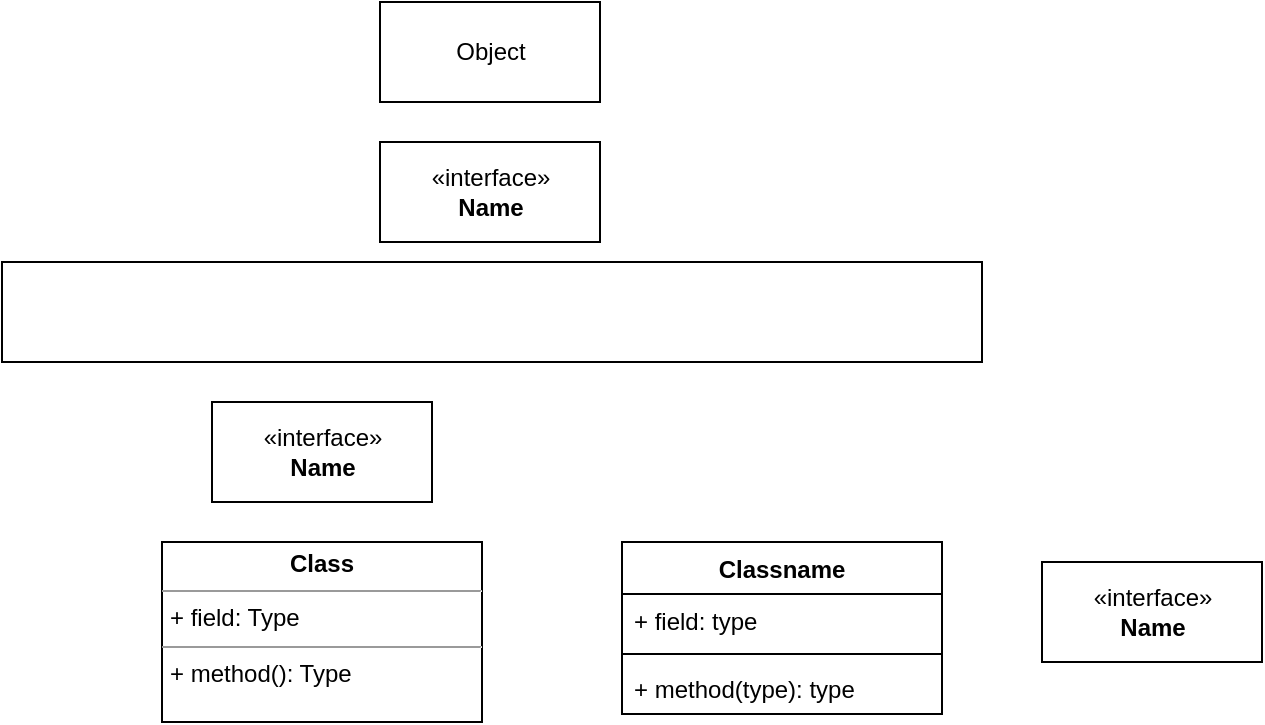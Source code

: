 <mxfile version="14.6.10" type="github">
  <diagram id="Qq6Kj_jMQ_SWNCFra1PU" name="Page-1">
    <mxGraphModel dx="1422" dy="772" grid="1" gridSize="10" guides="1" tooltips="1" connect="1" arrows="1" fold="1" page="1" pageScale="1" pageWidth="827" pageHeight="1169" math="0" shadow="0">
      <root>
        <mxCell id="0" />
        <mxCell id="1" parent="0" />
        <mxCell id="HEbygqBgOdT5ULLkIGSS-1" value="" style="rounded=0;whiteSpace=wrap;html=1;" parent="1" vertex="1">
          <mxGeometry x="170" y="150" width="490" height="50" as="geometry" />
        </mxCell>
        <mxCell id="zpe9MYXDSiPziy__MkWN-1" value="Classname" style="swimlane;fontStyle=1;align=center;verticalAlign=top;childLayout=stackLayout;horizontal=1;startSize=26;horizontalStack=0;resizeParent=1;resizeParentMax=0;resizeLast=0;collapsible=1;marginBottom=0;" vertex="1" parent="1">
          <mxGeometry x="480" y="290" width="160" height="86" as="geometry" />
        </mxCell>
        <mxCell id="zpe9MYXDSiPziy__MkWN-2" value="+ field: type" style="text;strokeColor=none;fillColor=none;align=left;verticalAlign=top;spacingLeft=4;spacingRight=4;overflow=hidden;rotatable=0;points=[[0,0.5],[1,0.5]];portConstraint=eastwest;" vertex="1" parent="zpe9MYXDSiPziy__MkWN-1">
          <mxGeometry y="26" width="160" height="26" as="geometry" />
        </mxCell>
        <mxCell id="zpe9MYXDSiPziy__MkWN-3" value="" style="line;strokeWidth=1;fillColor=none;align=left;verticalAlign=middle;spacingTop=-1;spacingLeft=3;spacingRight=3;rotatable=0;labelPosition=right;points=[];portConstraint=eastwest;" vertex="1" parent="zpe9MYXDSiPziy__MkWN-1">
          <mxGeometry y="52" width="160" height="8" as="geometry" />
        </mxCell>
        <mxCell id="zpe9MYXDSiPziy__MkWN-4" value="+ method(type): type" style="text;strokeColor=none;fillColor=none;align=left;verticalAlign=top;spacingLeft=4;spacingRight=4;overflow=hidden;rotatable=0;points=[[0,0.5],[1,0.5]];portConstraint=eastwest;" vertex="1" parent="zpe9MYXDSiPziy__MkWN-1">
          <mxGeometry y="60" width="160" height="26" as="geometry" />
        </mxCell>
        <mxCell id="zpe9MYXDSiPziy__MkWN-5" value="&amp;laquo;interface&amp;raquo;&lt;br&gt;&lt;b&gt;Name&lt;/b&gt;" style="html=1;" vertex="1" parent="1">
          <mxGeometry x="275" y="220" width="110" height="50" as="geometry" />
        </mxCell>
        <mxCell id="zpe9MYXDSiPziy__MkWN-6" value="&lt;p style=&quot;margin:0px;margin-top:4px;text-align:center;&quot;&gt;&lt;b&gt;Class&lt;/b&gt;&lt;/p&gt;&lt;hr size=&quot;1&quot;/&gt;&lt;p style=&quot;margin:0px;margin-left:4px;&quot;&gt;+ field: Type&lt;/p&gt;&lt;hr size=&quot;1&quot;/&gt;&lt;p style=&quot;margin:0px;margin-left:4px;&quot;&gt;+ method(): Type&lt;/p&gt;" style="verticalAlign=top;align=left;overflow=fill;fontSize=12;fontFamily=Helvetica;html=1;" vertex="1" parent="1">
          <mxGeometry x="250" y="290" width="160" height="90" as="geometry" />
        </mxCell>
        <mxCell id="zpe9MYXDSiPziy__MkWN-7" value="&amp;laquo;interface&amp;raquo;&lt;br&gt;&lt;b&gt;Name&lt;/b&gt;" style="html=1;" vertex="1" parent="1">
          <mxGeometry x="690" y="300" width="110" height="50" as="geometry" />
        </mxCell>
        <mxCell id="zpe9MYXDSiPziy__MkWN-9" value="&amp;laquo;interface&amp;raquo;&lt;br&gt;&lt;b&gt;Name&lt;/b&gt;" style="html=1;" vertex="1" parent="1">
          <mxGeometry x="359" y="90" width="110" height="50" as="geometry" />
        </mxCell>
        <mxCell id="zpe9MYXDSiPziy__MkWN-10" value="Object" style="html=1;" vertex="1" parent="1">
          <mxGeometry x="359" y="20" width="110" height="50" as="geometry" />
        </mxCell>
      </root>
    </mxGraphModel>
  </diagram>
</mxfile>
